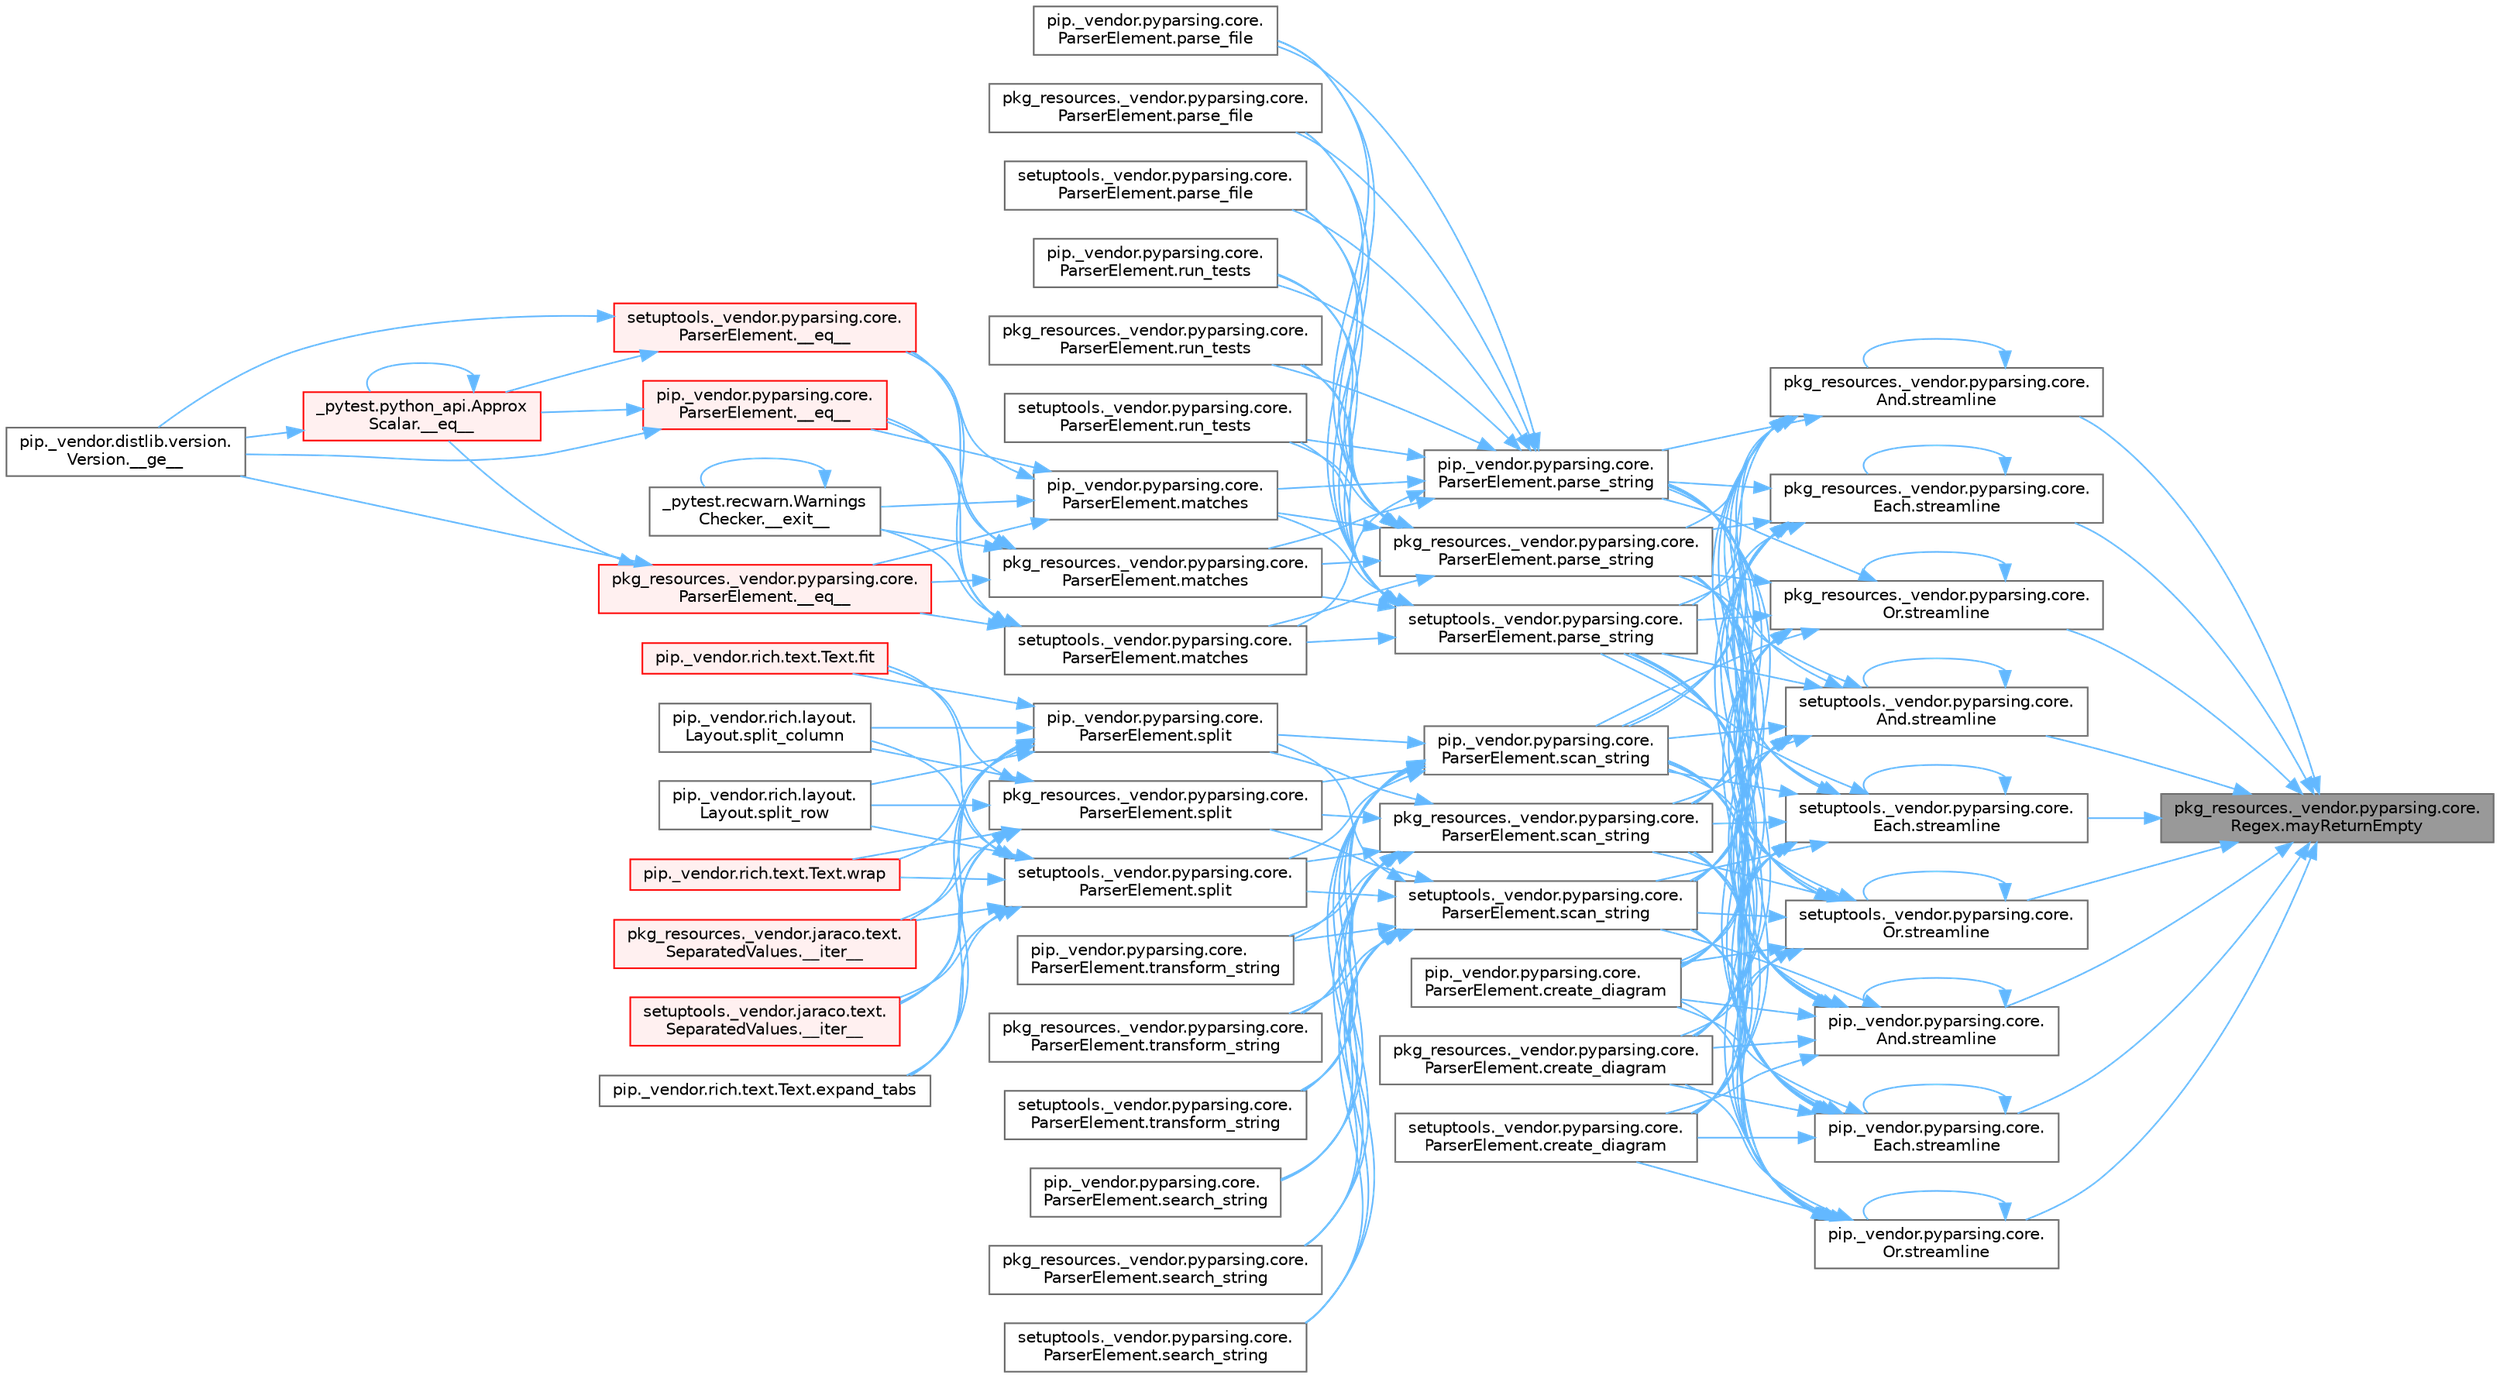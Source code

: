 digraph "pkg_resources._vendor.pyparsing.core.Regex.mayReturnEmpty"
{
 // LATEX_PDF_SIZE
  bgcolor="transparent";
  edge [fontname=Helvetica,fontsize=10,labelfontname=Helvetica,labelfontsize=10];
  node [fontname=Helvetica,fontsize=10,shape=box,height=0.2,width=0.4];
  rankdir="RL";
  Node1 [id="Node000001",label="pkg_resources._vendor.pyparsing.core.\lRegex.mayReturnEmpty",height=0.2,width=0.4,color="gray40", fillcolor="grey60", style="filled", fontcolor="black",tooltip=" "];
  Node1 -> Node2 [id="edge1_Node000001_Node000002",dir="back",color="steelblue1",style="solid",tooltip=" "];
  Node2 [id="Node000002",label="pip._vendor.pyparsing.core.\lAnd.streamline",height=0.2,width=0.4,color="grey40", fillcolor="white", style="filled",URL="$classpip_1_1__vendor_1_1pyparsing_1_1core_1_1_and.html#a7446a6e43ede488c85348e0bc684f01a",tooltip=" "];
  Node2 -> Node3 [id="edge2_Node000002_Node000003",dir="back",color="steelblue1",style="solid",tooltip=" "];
  Node3 [id="Node000003",label="pip._vendor.pyparsing.core.\lParserElement.create_diagram",height=0.2,width=0.4,color="grey40", fillcolor="white", style="filled",URL="$classpip_1_1__vendor_1_1pyparsing_1_1core_1_1_parser_element.html#a5bc732f7ee3b63328942b206ddb60680",tooltip=" "];
  Node2 -> Node4 [id="edge3_Node000002_Node000004",dir="back",color="steelblue1",style="solid",tooltip=" "];
  Node4 [id="Node000004",label="pkg_resources._vendor.pyparsing.core.\lParserElement.create_diagram",height=0.2,width=0.4,color="grey40", fillcolor="white", style="filled",URL="$classpkg__resources_1_1__vendor_1_1pyparsing_1_1core_1_1_parser_element.html#a66d8835d0b5eb2209b59040c180b73b0",tooltip=" "];
  Node2 -> Node5 [id="edge4_Node000002_Node000005",dir="back",color="steelblue1",style="solid",tooltip=" "];
  Node5 [id="Node000005",label="setuptools._vendor.pyparsing.core.\lParserElement.create_diagram",height=0.2,width=0.4,color="grey40", fillcolor="white", style="filled",URL="$classsetuptools_1_1__vendor_1_1pyparsing_1_1core_1_1_parser_element.html#ab7e3f532f6e7783243272292e1f604b3",tooltip=" "];
  Node2 -> Node6 [id="edge5_Node000002_Node000006",dir="back",color="steelblue1",style="solid",tooltip=" "];
  Node6 [id="Node000006",label="pip._vendor.pyparsing.core.\lParserElement.parse_string",height=0.2,width=0.4,color="grey40", fillcolor="white", style="filled",URL="$classpip_1_1__vendor_1_1pyparsing_1_1core_1_1_parser_element.html#ac17206f98799aeb9149ef0873423fb3d",tooltip=" "];
  Node6 -> Node7 [id="edge6_Node000006_Node000007",dir="back",color="steelblue1",style="solid",tooltip=" "];
  Node7 [id="Node000007",label="pip._vendor.pyparsing.core.\lParserElement.matches",height=0.2,width=0.4,color="grey40", fillcolor="white", style="filled",URL="$classpip_1_1__vendor_1_1pyparsing_1_1core_1_1_parser_element.html#a506dbc15b395eb36dc4f6cbc0fdf143a",tooltip=" "];
  Node7 -> Node8 [id="edge7_Node000007_Node000008",dir="back",color="steelblue1",style="solid",tooltip=" "];
  Node8 [id="Node000008",label="pip._vendor.pyparsing.core.\lParserElement.__eq__",height=0.2,width=0.4,color="red", fillcolor="#FFF0F0", style="filled",URL="$classpip_1_1__vendor_1_1pyparsing_1_1core_1_1_parser_element.html#a56ccd877aaaa23f3bf1adb7bcc0b46ec",tooltip=" "];
  Node8 -> Node9 [id="edge8_Node000008_Node000009",dir="back",color="steelblue1",style="solid",tooltip=" "];
  Node9 [id="Node000009",label="_pytest.python_api.Approx\lScalar.__eq__",height=0.2,width=0.4,color="red", fillcolor="#FFF0F0", style="filled",URL="$class__pytest_1_1python__api_1_1_approx_scalar.html#af4601ee4ca7409927f88c83ebfc3d923",tooltip=" "];
  Node9 -> Node9 [id="edge9_Node000009_Node000009",dir="back",color="steelblue1",style="solid",tooltip=" "];
  Node9 -> Node10 [id="edge10_Node000009_Node000010",dir="back",color="steelblue1",style="solid",tooltip=" "];
  Node10 [id="Node000010",label="pip._vendor.distlib.version.\lVersion.__ge__",height=0.2,width=0.4,color="grey40", fillcolor="white", style="filled",URL="$classpip_1_1__vendor_1_1distlib_1_1version_1_1_version.html#aa6b7b889cebc687ddb5ed9040d01b1ec",tooltip=" "];
  Node8 -> Node10 [id="edge11_Node000008_Node000010",dir="back",color="steelblue1",style="solid",tooltip=" "];
  Node7 -> Node17 [id="edge12_Node000007_Node000017",dir="back",color="steelblue1",style="solid",tooltip=" "];
  Node17 [id="Node000017",label="pkg_resources._vendor.pyparsing.core.\lParserElement.__eq__",height=0.2,width=0.4,color="red", fillcolor="#FFF0F0", style="filled",URL="$classpkg__resources_1_1__vendor_1_1pyparsing_1_1core_1_1_parser_element.html#a7a018d9eabb371a3a8cbeff784e873eb",tooltip=" "];
  Node17 -> Node9 [id="edge13_Node000017_Node000009",dir="back",color="steelblue1",style="solid",tooltip=" "];
  Node17 -> Node10 [id="edge14_Node000017_Node000010",dir="back",color="steelblue1",style="solid",tooltip=" "];
  Node7 -> Node18 [id="edge15_Node000007_Node000018",dir="back",color="steelblue1",style="solid",tooltip=" "];
  Node18 [id="Node000018",label="setuptools._vendor.pyparsing.core.\lParserElement.__eq__",height=0.2,width=0.4,color="red", fillcolor="#FFF0F0", style="filled",URL="$classsetuptools_1_1__vendor_1_1pyparsing_1_1core_1_1_parser_element.html#a2fba49725ed4d403a97bf0955a516d7a",tooltip=" "];
  Node18 -> Node9 [id="edge16_Node000018_Node000009",dir="back",color="steelblue1",style="solid",tooltip=" "];
  Node18 -> Node10 [id="edge17_Node000018_Node000010",dir="back",color="steelblue1",style="solid",tooltip=" "];
  Node7 -> Node19 [id="edge18_Node000007_Node000019",dir="back",color="steelblue1",style="solid",tooltip=" "];
  Node19 [id="Node000019",label="_pytest.recwarn.Warnings\lChecker.__exit__",height=0.2,width=0.4,color="grey40", fillcolor="white", style="filled",URL="$class__pytest_1_1recwarn_1_1_warnings_checker.html#adbd5f497538ea80f1d35b87e75c055a8",tooltip=" "];
  Node19 -> Node19 [id="edge19_Node000019_Node000019",dir="back",color="steelblue1",style="solid",tooltip=" "];
  Node6 -> Node20 [id="edge20_Node000006_Node000020",dir="back",color="steelblue1",style="solid",tooltip=" "];
  Node20 [id="Node000020",label="pkg_resources._vendor.pyparsing.core.\lParserElement.matches",height=0.2,width=0.4,color="grey40", fillcolor="white", style="filled",URL="$classpkg__resources_1_1__vendor_1_1pyparsing_1_1core_1_1_parser_element.html#a83b843cc10043a223825a7b6ee2bf3ed",tooltip=" "];
  Node20 -> Node8 [id="edge21_Node000020_Node000008",dir="back",color="steelblue1",style="solid",tooltip=" "];
  Node20 -> Node17 [id="edge22_Node000020_Node000017",dir="back",color="steelblue1",style="solid",tooltip=" "];
  Node20 -> Node18 [id="edge23_Node000020_Node000018",dir="back",color="steelblue1",style="solid",tooltip=" "];
  Node20 -> Node19 [id="edge24_Node000020_Node000019",dir="back",color="steelblue1",style="solid",tooltip=" "];
  Node6 -> Node21 [id="edge25_Node000006_Node000021",dir="back",color="steelblue1",style="solid",tooltip=" "];
  Node21 [id="Node000021",label="setuptools._vendor.pyparsing.core.\lParserElement.matches",height=0.2,width=0.4,color="grey40", fillcolor="white", style="filled",URL="$classsetuptools_1_1__vendor_1_1pyparsing_1_1core_1_1_parser_element.html#a340c5dbbc0054029fa245e398f694e14",tooltip=" "];
  Node21 -> Node8 [id="edge26_Node000021_Node000008",dir="back",color="steelblue1",style="solid",tooltip=" "];
  Node21 -> Node17 [id="edge27_Node000021_Node000017",dir="back",color="steelblue1",style="solid",tooltip=" "];
  Node21 -> Node18 [id="edge28_Node000021_Node000018",dir="back",color="steelblue1",style="solid",tooltip=" "];
  Node21 -> Node19 [id="edge29_Node000021_Node000019",dir="back",color="steelblue1",style="solid",tooltip=" "];
  Node6 -> Node22 [id="edge30_Node000006_Node000022",dir="back",color="steelblue1",style="solid",tooltip=" "];
  Node22 [id="Node000022",label="pip._vendor.pyparsing.core.\lParserElement.parse_file",height=0.2,width=0.4,color="grey40", fillcolor="white", style="filled",URL="$classpip_1_1__vendor_1_1pyparsing_1_1core_1_1_parser_element.html#a161e1fa167881e4e3fa9f26155612ed1",tooltip=" "];
  Node6 -> Node23 [id="edge31_Node000006_Node000023",dir="back",color="steelblue1",style="solid",tooltip=" "];
  Node23 [id="Node000023",label="pkg_resources._vendor.pyparsing.core.\lParserElement.parse_file",height=0.2,width=0.4,color="grey40", fillcolor="white", style="filled",URL="$classpkg__resources_1_1__vendor_1_1pyparsing_1_1core_1_1_parser_element.html#a4b7f81ada4824fcac02e6fae60e97154",tooltip=" "];
  Node6 -> Node24 [id="edge32_Node000006_Node000024",dir="back",color="steelblue1",style="solid",tooltip=" "];
  Node24 [id="Node000024",label="setuptools._vendor.pyparsing.core.\lParserElement.parse_file",height=0.2,width=0.4,color="grey40", fillcolor="white", style="filled",URL="$classsetuptools_1_1__vendor_1_1pyparsing_1_1core_1_1_parser_element.html#a8f9b8fccb7fc5a55bc10cb3ab46cf419",tooltip=" "];
  Node6 -> Node25 [id="edge33_Node000006_Node000025",dir="back",color="steelblue1",style="solid",tooltip=" "];
  Node25 [id="Node000025",label="pip._vendor.pyparsing.core.\lParserElement.run_tests",height=0.2,width=0.4,color="grey40", fillcolor="white", style="filled",URL="$classpip_1_1__vendor_1_1pyparsing_1_1core_1_1_parser_element.html#a35107e02c57a82575247354b2ffe5d63",tooltip=" "];
  Node6 -> Node26 [id="edge34_Node000006_Node000026",dir="back",color="steelblue1",style="solid",tooltip=" "];
  Node26 [id="Node000026",label="pkg_resources._vendor.pyparsing.core.\lParserElement.run_tests",height=0.2,width=0.4,color="grey40", fillcolor="white", style="filled",URL="$classpkg__resources_1_1__vendor_1_1pyparsing_1_1core_1_1_parser_element.html#a10e2c2c94b6bedd4a9bac706beb1f8e4",tooltip=" "];
  Node6 -> Node27 [id="edge35_Node000006_Node000027",dir="back",color="steelblue1",style="solid",tooltip=" "];
  Node27 [id="Node000027",label="setuptools._vendor.pyparsing.core.\lParserElement.run_tests",height=0.2,width=0.4,color="grey40", fillcolor="white", style="filled",URL="$classsetuptools_1_1__vendor_1_1pyparsing_1_1core_1_1_parser_element.html#a67d4875fb1c02837aae5bb1e763532ba",tooltip=" "];
  Node2 -> Node28 [id="edge36_Node000002_Node000028",dir="back",color="steelblue1",style="solid",tooltip=" "];
  Node28 [id="Node000028",label="pkg_resources._vendor.pyparsing.core.\lParserElement.parse_string",height=0.2,width=0.4,color="grey40", fillcolor="white", style="filled",URL="$classpkg__resources_1_1__vendor_1_1pyparsing_1_1core_1_1_parser_element.html#a8c3e947b9af4425a1b7f4c8db034a549",tooltip=" "];
  Node28 -> Node7 [id="edge37_Node000028_Node000007",dir="back",color="steelblue1",style="solid",tooltip=" "];
  Node28 -> Node20 [id="edge38_Node000028_Node000020",dir="back",color="steelblue1",style="solid",tooltip=" "];
  Node28 -> Node21 [id="edge39_Node000028_Node000021",dir="back",color="steelblue1",style="solid",tooltip=" "];
  Node28 -> Node22 [id="edge40_Node000028_Node000022",dir="back",color="steelblue1",style="solid",tooltip=" "];
  Node28 -> Node23 [id="edge41_Node000028_Node000023",dir="back",color="steelblue1",style="solid",tooltip=" "];
  Node28 -> Node24 [id="edge42_Node000028_Node000024",dir="back",color="steelblue1",style="solid",tooltip=" "];
  Node28 -> Node25 [id="edge43_Node000028_Node000025",dir="back",color="steelblue1",style="solid",tooltip=" "];
  Node28 -> Node26 [id="edge44_Node000028_Node000026",dir="back",color="steelblue1",style="solid",tooltip=" "];
  Node28 -> Node27 [id="edge45_Node000028_Node000027",dir="back",color="steelblue1",style="solid",tooltip=" "];
  Node2 -> Node29 [id="edge46_Node000002_Node000029",dir="back",color="steelblue1",style="solid",tooltip=" "];
  Node29 [id="Node000029",label="setuptools._vendor.pyparsing.core.\lParserElement.parse_string",height=0.2,width=0.4,color="grey40", fillcolor="white", style="filled",URL="$classsetuptools_1_1__vendor_1_1pyparsing_1_1core_1_1_parser_element.html#a4bceb4c6190dd0bd2ea4c6ef9e8fe6f9",tooltip=" "];
  Node29 -> Node7 [id="edge47_Node000029_Node000007",dir="back",color="steelblue1",style="solid",tooltip=" "];
  Node29 -> Node20 [id="edge48_Node000029_Node000020",dir="back",color="steelblue1",style="solid",tooltip=" "];
  Node29 -> Node21 [id="edge49_Node000029_Node000021",dir="back",color="steelblue1",style="solid",tooltip=" "];
  Node29 -> Node22 [id="edge50_Node000029_Node000022",dir="back",color="steelblue1",style="solid",tooltip=" "];
  Node29 -> Node23 [id="edge51_Node000029_Node000023",dir="back",color="steelblue1",style="solid",tooltip=" "];
  Node29 -> Node24 [id="edge52_Node000029_Node000024",dir="back",color="steelblue1",style="solid",tooltip=" "];
  Node29 -> Node25 [id="edge53_Node000029_Node000025",dir="back",color="steelblue1",style="solid",tooltip=" "];
  Node29 -> Node26 [id="edge54_Node000029_Node000026",dir="back",color="steelblue1",style="solid",tooltip=" "];
  Node29 -> Node27 [id="edge55_Node000029_Node000027",dir="back",color="steelblue1",style="solid",tooltip=" "];
  Node2 -> Node30 [id="edge56_Node000002_Node000030",dir="back",color="steelblue1",style="solid",tooltip=" "];
  Node30 [id="Node000030",label="pip._vendor.pyparsing.core.\lParserElement.scan_string",height=0.2,width=0.4,color="grey40", fillcolor="white", style="filled",URL="$classpip_1_1__vendor_1_1pyparsing_1_1core_1_1_parser_element.html#a0a066b31d55597f3b2ac426eab0ef7a8",tooltip=" "];
  Node30 -> Node31 [id="edge57_Node000030_Node000031",dir="back",color="steelblue1",style="solid",tooltip=" "];
  Node31 [id="Node000031",label="pip._vendor.pyparsing.core.\lParserElement.search_string",height=0.2,width=0.4,color="grey40", fillcolor="white", style="filled",URL="$classpip_1_1__vendor_1_1pyparsing_1_1core_1_1_parser_element.html#a5a83c9e97aad458cf36ecb2cbc451703",tooltip=" "];
  Node30 -> Node32 [id="edge58_Node000030_Node000032",dir="back",color="steelblue1",style="solid",tooltip=" "];
  Node32 [id="Node000032",label="pkg_resources._vendor.pyparsing.core.\lParserElement.search_string",height=0.2,width=0.4,color="grey40", fillcolor="white", style="filled",URL="$classpkg__resources_1_1__vendor_1_1pyparsing_1_1core_1_1_parser_element.html#a4b5b9d98014537f14aa58afb241fb421",tooltip=" "];
  Node30 -> Node33 [id="edge59_Node000030_Node000033",dir="back",color="steelblue1",style="solid",tooltip=" "];
  Node33 [id="Node000033",label="setuptools._vendor.pyparsing.core.\lParserElement.search_string",height=0.2,width=0.4,color="grey40", fillcolor="white", style="filled",URL="$classsetuptools_1_1__vendor_1_1pyparsing_1_1core_1_1_parser_element.html#afd39623fe4bffcc694a482c83b93fd06",tooltip=" "];
  Node30 -> Node34 [id="edge60_Node000030_Node000034",dir="back",color="steelblue1",style="solid",tooltip=" "];
  Node34 [id="Node000034",label="pip._vendor.pyparsing.core.\lParserElement.split",height=0.2,width=0.4,color="grey40", fillcolor="white", style="filled",URL="$classpip_1_1__vendor_1_1pyparsing_1_1core_1_1_parser_element.html#a4d8b15e96c35f49dd311c05519c05b48",tooltip=" "];
  Node34 -> Node35 [id="edge61_Node000034_Node000035",dir="back",color="steelblue1",style="solid",tooltip=" "];
  Node35 [id="Node000035",label="pkg_resources._vendor.jaraco.text.\lSeparatedValues.__iter__",height=0.2,width=0.4,color="red", fillcolor="#FFF0F0", style="filled",URL="$classpkg__resources_1_1__vendor_1_1jaraco_1_1text_1_1_separated_values.html#ae665618e2d60d71ccc38017f931e77c0",tooltip=" "];
  Node34 -> Node38 [id="edge62_Node000034_Node000038",dir="back",color="steelblue1",style="solid",tooltip=" "];
  Node38 [id="Node000038",label="setuptools._vendor.jaraco.text.\lSeparatedValues.__iter__",height=0.2,width=0.4,color="red", fillcolor="#FFF0F0", style="filled",URL="$classsetuptools_1_1__vendor_1_1jaraco_1_1text_1_1_separated_values.html#a386e671741e35885b3566fcdabc8d893",tooltip=" "];
  Node34 -> Node39 [id="edge63_Node000034_Node000039",dir="back",color="steelblue1",style="solid",tooltip=" "];
  Node39 [id="Node000039",label="pip._vendor.rich.text.Text.expand_tabs",height=0.2,width=0.4,color="grey40", fillcolor="white", style="filled",URL="$classpip_1_1__vendor_1_1rich_1_1text_1_1_text.html#ad9f65ecb5a2b9b55648d525a0a58c947",tooltip=" "];
  Node34 -> Node40 [id="edge64_Node000034_Node000040",dir="back",color="steelblue1",style="solid",tooltip=" "];
  Node40 [id="Node000040",label="pip._vendor.rich.text.Text.fit",height=0.2,width=0.4,color="red", fillcolor="#FFF0F0", style="filled",URL="$classpip_1_1__vendor_1_1rich_1_1text_1_1_text.html#a1adda7f6546fb3592d473f95d0ca17b2",tooltip=" "];
  Node34 -> Node42 [id="edge65_Node000034_Node000042",dir="back",color="steelblue1",style="solid",tooltip=" "];
  Node42 [id="Node000042",label="pip._vendor.rich.layout.\lLayout.split_column",height=0.2,width=0.4,color="grey40", fillcolor="white", style="filled",URL="$classpip_1_1__vendor_1_1rich_1_1layout_1_1_layout.html#a69f88aaf1450a946026f16620d205fa4",tooltip=" "];
  Node34 -> Node43 [id="edge66_Node000034_Node000043",dir="back",color="steelblue1",style="solid",tooltip=" "];
  Node43 [id="Node000043",label="pip._vendor.rich.layout.\lLayout.split_row",height=0.2,width=0.4,color="grey40", fillcolor="white", style="filled",URL="$classpip_1_1__vendor_1_1rich_1_1layout_1_1_layout.html#a53ef6123a224b46255a62eb4e02a506e",tooltip=" "];
  Node34 -> Node44 [id="edge67_Node000034_Node000044",dir="back",color="steelblue1",style="solid",tooltip=" "];
  Node44 [id="Node000044",label="pip._vendor.rich.text.Text.wrap",height=0.2,width=0.4,color="red", fillcolor="#FFF0F0", style="filled",URL="$classpip_1_1__vendor_1_1rich_1_1text_1_1_text.html#a1b5e03c8ff260ff99dd5cbf8ff675dd1",tooltip=" "];
  Node30 -> Node3204 [id="edge68_Node000030_Node003204",dir="back",color="steelblue1",style="solid",tooltip=" "];
  Node3204 [id="Node003204",label="pkg_resources._vendor.pyparsing.core.\lParserElement.split",height=0.2,width=0.4,color="grey40", fillcolor="white", style="filled",URL="$classpkg__resources_1_1__vendor_1_1pyparsing_1_1core_1_1_parser_element.html#a194801602eaab7fd2483d6a6ef7335b7",tooltip=" "];
  Node3204 -> Node35 [id="edge69_Node003204_Node000035",dir="back",color="steelblue1",style="solid",tooltip=" "];
  Node3204 -> Node38 [id="edge70_Node003204_Node000038",dir="back",color="steelblue1",style="solid",tooltip=" "];
  Node3204 -> Node39 [id="edge71_Node003204_Node000039",dir="back",color="steelblue1",style="solid",tooltip=" "];
  Node3204 -> Node40 [id="edge72_Node003204_Node000040",dir="back",color="steelblue1",style="solid",tooltip=" "];
  Node3204 -> Node42 [id="edge73_Node003204_Node000042",dir="back",color="steelblue1",style="solid",tooltip=" "];
  Node3204 -> Node43 [id="edge74_Node003204_Node000043",dir="back",color="steelblue1",style="solid",tooltip=" "];
  Node3204 -> Node44 [id="edge75_Node003204_Node000044",dir="back",color="steelblue1",style="solid",tooltip=" "];
  Node30 -> Node3205 [id="edge76_Node000030_Node003205",dir="back",color="steelblue1",style="solid",tooltip=" "];
  Node3205 [id="Node003205",label="setuptools._vendor.pyparsing.core.\lParserElement.split",height=0.2,width=0.4,color="grey40", fillcolor="white", style="filled",URL="$classsetuptools_1_1__vendor_1_1pyparsing_1_1core_1_1_parser_element.html#a851b91f91735a7984ff943924b8f5e53",tooltip=" "];
  Node3205 -> Node35 [id="edge77_Node003205_Node000035",dir="back",color="steelblue1",style="solid",tooltip=" "];
  Node3205 -> Node38 [id="edge78_Node003205_Node000038",dir="back",color="steelblue1",style="solid",tooltip=" "];
  Node3205 -> Node39 [id="edge79_Node003205_Node000039",dir="back",color="steelblue1",style="solid",tooltip=" "];
  Node3205 -> Node40 [id="edge80_Node003205_Node000040",dir="back",color="steelblue1",style="solid",tooltip=" "];
  Node3205 -> Node42 [id="edge81_Node003205_Node000042",dir="back",color="steelblue1",style="solid",tooltip=" "];
  Node3205 -> Node43 [id="edge82_Node003205_Node000043",dir="back",color="steelblue1",style="solid",tooltip=" "];
  Node3205 -> Node44 [id="edge83_Node003205_Node000044",dir="back",color="steelblue1",style="solid",tooltip=" "];
  Node30 -> Node3206 [id="edge84_Node000030_Node003206",dir="back",color="steelblue1",style="solid",tooltip=" "];
  Node3206 [id="Node003206",label="pip._vendor.pyparsing.core.\lParserElement.transform_string",height=0.2,width=0.4,color="grey40", fillcolor="white", style="filled",URL="$classpip_1_1__vendor_1_1pyparsing_1_1core_1_1_parser_element.html#a566e130123a0445b27338a6e3ec60f19",tooltip=" "];
  Node30 -> Node3207 [id="edge85_Node000030_Node003207",dir="back",color="steelblue1",style="solid",tooltip=" "];
  Node3207 [id="Node003207",label="pkg_resources._vendor.pyparsing.core.\lParserElement.transform_string",height=0.2,width=0.4,color="grey40", fillcolor="white", style="filled",URL="$classpkg__resources_1_1__vendor_1_1pyparsing_1_1core_1_1_parser_element.html#a71a727a6ccd055ebf3c32601140ed804",tooltip=" "];
  Node30 -> Node3208 [id="edge86_Node000030_Node003208",dir="back",color="steelblue1",style="solid",tooltip=" "];
  Node3208 [id="Node003208",label="setuptools._vendor.pyparsing.core.\lParserElement.transform_string",height=0.2,width=0.4,color="grey40", fillcolor="white", style="filled",URL="$classsetuptools_1_1__vendor_1_1pyparsing_1_1core_1_1_parser_element.html#a23d5d123f33508735ec8eefe96840071",tooltip=" "];
  Node2 -> Node3209 [id="edge87_Node000002_Node003209",dir="back",color="steelblue1",style="solid",tooltip=" "];
  Node3209 [id="Node003209",label="pkg_resources._vendor.pyparsing.core.\lParserElement.scan_string",height=0.2,width=0.4,color="grey40", fillcolor="white", style="filled",URL="$classpkg__resources_1_1__vendor_1_1pyparsing_1_1core_1_1_parser_element.html#a72c2c28e4b4d308fb917b19795da3b31",tooltip=" "];
  Node3209 -> Node31 [id="edge88_Node003209_Node000031",dir="back",color="steelblue1",style="solid",tooltip=" "];
  Node3209 -> Node32 [id="edge89_Node003209_Node000032",dir="back",color="steelblue1",style="solid",tooltip=" "];
  Node3209 -> Node33 [id="edge90_Node003209_Node000033",dir="back",color="steelblue1",style="solid",tooltip=" "];
  Node3209 -> Node34 [id="edge91_Node003209_Node000034",dir="back",color="steelblue1",style="solid",tooltip=" "];
  Node3209 -> Node3204 [id="edge92_Node003209_Node003204",dir="back",color="steelblue1",style="solid",tooltip=" "];
  Node3209 -> Node3205 [id="edge93_Node003209_Node003205",dir="back",color="steelblue1",style="solid",tooltip=" "];
  Node3209 -> Node3206 [id="edge94_Node003209_Node003206",dir="back",color="steelblue1",style="solid",tooltip=" "];
  Node3209 -> Node3207 [id="edge95_Node003209_Node003207",dir="back",color="steelblue1",style="solid",tooltip=" "];
  Node3209 -> Node3208 [id="edge96_Node003209_Node003208",dir="back",color="steelblue1",style="solid",tooltip=" "];
  Node2 -> Node3210 [id="edge97_Node000002_Node003210",dir="back",color="steelblue1",style="solid",tooltip=" "];
  Node3210 [id="Node003210",label="setuptools._vendor.pyparsing.core.\lParserElement.scan_string",height=0.2,width=0.4,color="grey40", fillcolor="white", style="filled",URL="$classsetuptools_1_1__vendor_1_1pyparsing_1_1core_1_1_parser_element.html#a1e2aa4fc1e0debef9f876b7e1ccbfb62",tooltip=" "];
  Node3210 -> Node31 [id="edge98_Node003210_Node000031",dir="back",color="steelblue1",style="solid",tooltip=" "];
  Node3210 -> Node32 [id="edge99_Node003210_Node000032",dir="back",color="steelblue1",style="solid",tooltip=" "];
  Node3210 -> Node33 [id="edge100_Node003210_Node000033",dir="back",color="steelblue1",style="solid",tooltip=" "];
  Node3210 -> Node34 [id="edge101_Node003210_Node000034",dir="back",color="steelblue1",style="solid",tooltip=" "];
  Node3210 -> Node3204 [id="edge102_Node003210_Node003204",dir="back",color="steelblue1",style="solid",tooltip=" "];
  Node3210 -> Node3205 [id="edge103_Node003210_Node003205",dir="back",color="steelblue1",style="solid",tooltip=" "];
  Node3210 -> Node3206 [id="edge104_Node003210_Node003206",dir="back",color="steelblue1",style="solid",tooltip=" "];
  Node3210 -> Node3207 [id="edge105_Node003210_Node003207",dir="back",color="steelblue1",style="solid",tooltip=" "];
  Node3210 -> Node3208 [id="edge106_Node003210_Node003208",dir="back",color="steelblue1",style="solid",tooltip=" "];
  Node2 -> Node2 [id="edge107_Node000002_Node000002",dir="back",color="steelblue1",style="solid",tooltip=" "];
  Node1 -> Node3211 [id="edge108_Node000001_Node003211",dir="back",color="steelblue1",style="solid",tooltip=" "];
  Node3211 [id="Node003211",label="pip._vendor.pyparsing.core.\lEach.streamline",height=0.2,width=0.4,color="grey40", fillcolor="white", style="filled",URL="$classpip_1_1__vendor_1_1pyparsing_1_1core_1_1_each.html#a96aa5153ac4224d3fb453b3bdd797ff1",tooltip=" "];
  Node3211 -> Node3 [id="edge109_Node003211_Node000003",dir="back",color="steelblue1",style="solid",tooltip=" "];
  Node3211 -> Node4 [id="edge110_Node003211_Node000004",dir="back",color="steelblue1",style="solid",tooltip=" "];
  Node3211 -> Node5 [id="edge111_Node003211_Node000005",dir="back",color="steelblue1",style="solid",tooltip=" "];
  Node3211 -> Node6 [id="edge112_Node003211_Node000006",dir="back",color="steelblue1",style="solid",tooltip=" "];
  Node3211 -> Node28 [id="edge113_Node003211_Node000028",dir="back",color="steelblue1",style="solid",tooltip=" "];
  Node3211 -> Node29 [id="edge114_Node003211_Node000029",dir="back",color="steelblue1",style="solid",tooltip=" "];
  Node3211 -> Node30 [id="edge115_Node003211_Node000030",dir="back",color="steelblue1",style="solid",tooltip=" "];
  Node3211 -> Node3209 [id="edge116_Node003211_Node003209",dir="back",color="steelblue1",style="solid",tooltip=" "];
  Node3211 -> Node3210 [id="edge117_Node003211_Node003210",dir="back",color="steelblue1",style="solid",tooltip=" "];
  Node3211 -> Node3211 [id="edge118_Node003211_Node003211",dir="back",color="steelblue1",style="solid",tooltip=" "];
  Node1 -> Node3212 [id="edge119_Node000001_Node003212",dir="back",color="steelblue1",style="solid",tooltip=" "];
  Node3212 [id="Node003212",label="pip._vendor.pyparsing.core.\lOr.streamline",height=0.2,width=0.4,color="grey40", fillcolor="white", style="filled",URL="$classpip_1_1__vendor_1_1pyparsing_1_1core_1_1_or.html#aaaf554dbc1aec5d9cddf31cd519f8a95",tooltip=" "];
  Node3212 -> Node3 [id="edge120_Node003212_Node000003",dir="back",color="steelblue1",style="solid",tooltip=" "];
  Node3212 -> Node4 [id="edge121_Node003212_Node000004",dir="back",color="steelblue1",style="solid",tooltip=" "];
  Node3212 -> Node5 [id="edge122_Node003212_Node000005",dir="back",color="steelblue1",style="solid",tooltip=" "];
  Node3212 -> Node6 [id="edge123_Node003212_Node000006",dir="back",color="steelblue1",style="solid",tooltip=" "];
  Node3212 -> Node28 [id="edge124_Node003212_Node000028",dir="back",color="steelblue1",style="solid",tooltip=" "];
  Node3212 -> Node29 [id="edge125_Node003212_Node000029",dir="back",color="steelblue1",style="solid",tooltip=" "];
  Node3212 -> Node30 [id="edge126_Node003212_Node000030",dir="back",color="steelblue1",style="solid",tooltip=" "];
  Node3212 -> Node3209 [id="edge127_Node003212_Node003209",dir="back",color="steelblue1",style="solid",tooltip=" "];
  Node3212 -> Node3210 [id="edge128_Node003212_Node003210",dir="back",color="steelblue1",style="solid",tooltip=" "];
  Node3212 -> Node3212 [id="edge129_Node003212_Node003212",dir="back",color="steelblue1",style="solid",tooltip=" "];
  Node1 -> Node3213 [id="edge130_Node000001_Node003213",dir="back",color="steelblue1",style="solid",tooltip=" "];
  Node3213 [id="Node003213",label="pkg_resources._vendor.pyparsing.core.\lAnd.streamline",height=0.2,width=0.4,color="grey40", fillcolor="white", style="filled",URL="$classpkg__resources_1_1__vendor_1_1pyparsing_1_1core_1_1_and.html#a961e2458f172f1d34fe94a756cdf9a0e",tooltip=" "];
  Node3213 -> Node3 [id="edge131_Node003213_Node000003",dir="back",color="steelblue1",style="solid",tooltip=" "];
  Node3213 -> Node4 [id="edge132_Node003213_Node000004",dir="back",color="steelblue1",style="solid",tooltip=" "];
  Node3213 -> Node5 [id="edge133_Node003213_Node000005",dir="back",color="steelblue1",style="solid",tooltip=" "];
  Node3213 -> Node6 [id="edge134_Node003213_Node000006",dir="back",color="steelblue1",style="solid",tooltip=" "];
  Node3213 -> Node28 [id="edge135_Node003213_Node000028",dir="back",color="steelblue1",style="solid",tooltip=" "];
  Node3213 -> Node29 [id="edge136_Node003213_Node000029",dir="back",color="steelblue1",style="solid",tooltip=" "];
  Node3213 -> Node30 [id="edge137_Node003213_Node000030",dir="back",color="steelblue1",style="solid",tooltip=" "];
  Node3213 -> Node3209 [id="edge138_Node003213_Node003209",dir="back",color="steelblue1",style="solid",tooltip=" "];
  Node3213 -> Node3210 [id="edge139_Node003213_Node003210",dir="back",color="steelblue1",style="solid",tooltip=" "];
  Node3213 -> Node3213 [id="edge140_Node003213_Node003213",dir="back",color="steelblue1",style="solid",tooltip=" "];
  Node1 -> Node3214 [id="edge141_Node000001_Node003214",dir="back",color="steelblue1",style="solid",tooltip=" "];
  Node3214 [id="Node003214",label="pkg_resources._vendor.pyparsing.core.\lEach.streamline",height=0.2,width=0.4,color="grey40", fillcolor="white", style="filled",URL="$classpkg__resources_1_1__vendor_1_1pyparsing_1_1core_1_1_each.html#af5805f767d634140e3c0c7e8bbe0c1f0",tooltip=" "];
  Node3214 -> Node3 [id="edge142_Node003214_Node000003",dir="back",color="steelblue1",style="solid",tooltip=" "];
  Node3214 -> Node4 [id="edge143_Node003214_Node000004",dir="back",color="steelblue1",style="solid",tooltip=" "];
  Node3214 -> Node5 [id="edge144_Node003214_Node000005",dir="back",color="steelblue1",style="solid",tooltip=" "];
  Node3214 -> Node6 [id="edge145_Node003214_Node000006",dir="back",color="steelblue1",style="solid",tooltip=" "];
  Node3214 -> Node28 [id="edge146_Node003214_Node000028",dir="back",color="steelblue1",style="solid",tooltip=" "];
  Node3214 -> Node29 [id="edge147_Node003214_Node000029",dir="back",color="steelblue1",style="solid",tooltip=" "];
  Node3214 -> Node30 [id="edge148_Node003214_Node000030",dir="back",color="steelblue1",style="solid",tooltip=" "];
  Node3214 -> Node3209 [id="edge149_Node003214_Node003209",dir="back",color="steelblue1",style="solid",tooltip=" "];
  Node3214 -> Node3210 [id="edge150_Node003214_Node003210",dir="back",color="steelblue1",style="solid",tooltip=" "];
  Node3214 -> Node3214 [id="edge151_Node003214_Node003214",dir="back",color="steelblue1",style="solid",tooltip=" "];
  Node1 -> Node3215 [id="edge152_Node000001_Node003215",dir="back",color="steelblue1",style="solid",tooltip=" "];
  Node3215 [id="Node003215",label="pkg_resources._vendor.pyparsing.core.\lOr.streamline",height=0.2,width=0.4,color="grey40", fillcolor="white", style="filled",URL="$classpkg__resources_1_1__vendor_1_1pyparsing_1_1core_1_1_or.html#a854639b74587124e16b98edd0607316c",tooltip=" "];
  Node3215 -> Node3 [id="edge153_Node003215_Node000003",dir="back",color="steelblue1",style="solid",tooltip=" "];
  Node3215 -> Node4 [id="edge154_Node003215_Node000004",dir="back",color="steelblue1",style="solid",tooltip=" "];
  Node3215 -> Node5 [id="edge155_Node003215_Node000005",dir="back",color="steelblue1",style="solid",tooltip=" "];
  Node3215 -> Node6 [id="edge156_Node003215_Node000006",dir="back",color="steelblue1",style="solid",tooltip=" "];
  Node3215 -> Node28 [id="edge157_Node003215_Node000028",dir="back",color="steelblue1",style="solid",tooltip=" "];
  Node3215 -> Node29 [id="edge158_Node003215_Node000029",dir="back",color="steelblue1",style="solid",tooltip=" "];
  Node3215 -> Node30 [id="edge159_Node003215_Node000030",dir="back",color="steelblue1",style="solid",tooltip=" "];
  Node3215 -> Node3209 [id="edge160_Node003215_Node003209",dir="back",color="steelblue1",style="solid",tooltip=" "];
  Node3215 -> Node3210 [id="edge161_Node003215_Node003210",dir="back",color="steelblue1",style="solid",tooltip=" "];
  Node3215 -> Node3215 [id="edge162_Node003215_Node003215",dir="back",color="steelblue1",style="solid",tooltip=" "];
  Node1 -> Node3216 [id="edge163_Node000001_Node003216",dir="back",color="steelblue1",style="solid",tooltip=" "];
  Node3216 [id="Node003216",label="setuptools._vendor.pyparsing.core.\lAnd.streamline",height=0.2,width=0.4,color="grey40", fillcolor="white", style="filled",URL="$classsetuptools_1_1__vendor_1_1pyparsing_1_1core_1_1_and.html#a994b65a179dc06dec0a35a9e661bbbcf",tooltip=" "];
  Node3216 -> Node3 [id="edge164_Node003216_Node000003",dir="back",color="steelblue1",style="solid",tooltip=" "];
  Node3216 -> Node4 [id="edge165_Node003216_Node000004",dir="back",color="steelblue1",style="solid",tooltip=" "];
  Node3216 -> Node5 [id="edge166_Node003216_Node000005",dir="back",color="steelblue1",style="solid",tooltip=" "];
  Node3216 -> Node6 [id="edge167_Node003216_Node000006",dir="back",color="steelblue1",style="solid",tooltip=" "];
  Node3216 -> Node28 [id="edge168_Node003216_Node000028",dir="back",color="steelblue1",style="solid",tooltip=" "];
  Node3216 -> Node29 [id="edge169_Node003216_Node000029",dir="back",color="steelblue1",style="solid",tooltip=" "];
  Node3216 -> Node30 [id="edge170_Node003216_Node000030",dir="back",color="steelblue1",style="solid",tooltip=" "];
  Node3216 -> Node3209 [id="edge171_Node003216_Node003209",dir="back",color="steelblue1",style="solid",tooltip=" "];
  Node3216 -> Node3210 [id="edge172_Node003216_Node003210",dir="back",color="steelblue1",style="solid",tooltip=" "];
  Node3216 -> Node3216 [id="edge173_Node003216_Node003216",dir="back",color="steelblue1",style="solid",tooltip=" "];
  Node1 -> Node3217 [id="edge174_Node000001_Node003217",dir="back",color="steelblue1",style="solid",tooltip=" "];
  Node3217 [id="Node003217",label="setuptools._vendor.pyparsing.core.\lEach.streamline",height=0.2,width=0.4,color="grey40", fillcolor="white", style="filled",URL="$classsetuptools_1_1__vendor_1_1pyparsing_1_1core_1_1_each.html#a1bab1a878298d884782c2dcea9b7b2ff",tooltip=" "];
  Node3217 -> Node3 [id="edge175_Node003217_Node000003",dir="back",color="steelblue1",style="solid",tooltip=" "];
  Node3217 -> Node4 [id="edge176_Node003217_Node000004",dir="back",color="steelblue1",style="solid",tooltip=" "];
  Node3217 -> Node5 [id="edge177_Node003217_Node000005",dir="back",color="steelblue1",style="solid",tooltip=" "];
  Node3217 -> Node6 [id="edge178_Node003217_Node000006",dir="back",color="steelblue1",style="solid",tooltip=" "];
  Node3217 -> Node28 [id="edge179_Node003217_Node000028",dir="back",color="steelblue1",style="solid",tooltip=" "];
  Node3217 -> Node29 [id="edge180_Node003217_Node000029",dir="back",color="steelblue1",style="solid",tooltip=" "];
  Node3217 -> Node30 [id="edge181_Node003217_Node000030",dir="back",color="steelblue1",style="solid",tooltip=" "];
  Node3217 -> Node3209 [id="edge182_Node003217_Node003209",dir="back",color="steelblue1",style="solid",tooltip=" "];
  Node3217 -> Node3210 [id="edge183_Node003217_Node003210",dir="back",color="steelblue1",style="solid",tooltip=" "];
  Node3217 -> Node3217 [id="edge184_Node003217_Node003217",dir="back",color="steelblue1",style="solid",tooltip=" "];
  Node1 -> Node3218 [id="edge185_Node000001_Node003218",dir="back",color="steelblue1",style="solid",tooltip=" "];
  Node3218 [id="Node003218",label="setuptools._vendor.pyparsing.core.\lOr.streamline",height=0.2,width=0.4,color="grey40", fillcolor="white", style="filled",URL="$classsetuptools_1_1__vendor_1_1pyparsing_1_1core_1_1_or.html#aeab055b0277cb2c7035b849cfc773127",tooltip=" "];
  Node3218 -> Node3 [id="edge186_Node003218_Node000003",dir="back",color="steelblue1",style="solid",tooltip=" "];
  Node3218 -> Node4 [id="edge187_Node003218_Node000004",dir="back",color="steelblue1",style="solid",tooltip=" "];
  Node3218 -> Node5 [id="edge188_Node003218_Node000005",dir="back",color="steelblue1",style="solid",tooltip=" "];
  Node3218 -> Node6 [id="edge189_Node003218_Node000006",dir="back",color="steelblue1",style="solid",tooltip=" "];
  Node3218 -> Node28 [id="edge190_Node003218_Node000028",dir="back",color="steelblue1",style="solid",tooltip=" "];
  Node3218 -> Node29 [id="edge191_Node003218_Node000029",dir="back",color="steelblue1",style="solid",tooltip=" "];
  Node3218 -> Node30 [id="edge192_Node003218_Node000030",dir="back",color="steelblue1",style="solid",tooltip=" "];
  Node3218 -> Node3209 [id="edge193_Node003218_Node003209",dir="back",color="steelblue1",style="solid",tooltip=" "];
  Node3218 -> Node3210 [id="edge194_Node003218_Node003210",dir="back",color="steelblue1",style="solid",tooltip=" "];
  Node3218 -> Node3218 [id="edge195_Node003218_Node003218",dir="back",color="steelblue1",style="solid",tooltip=" "];
}

